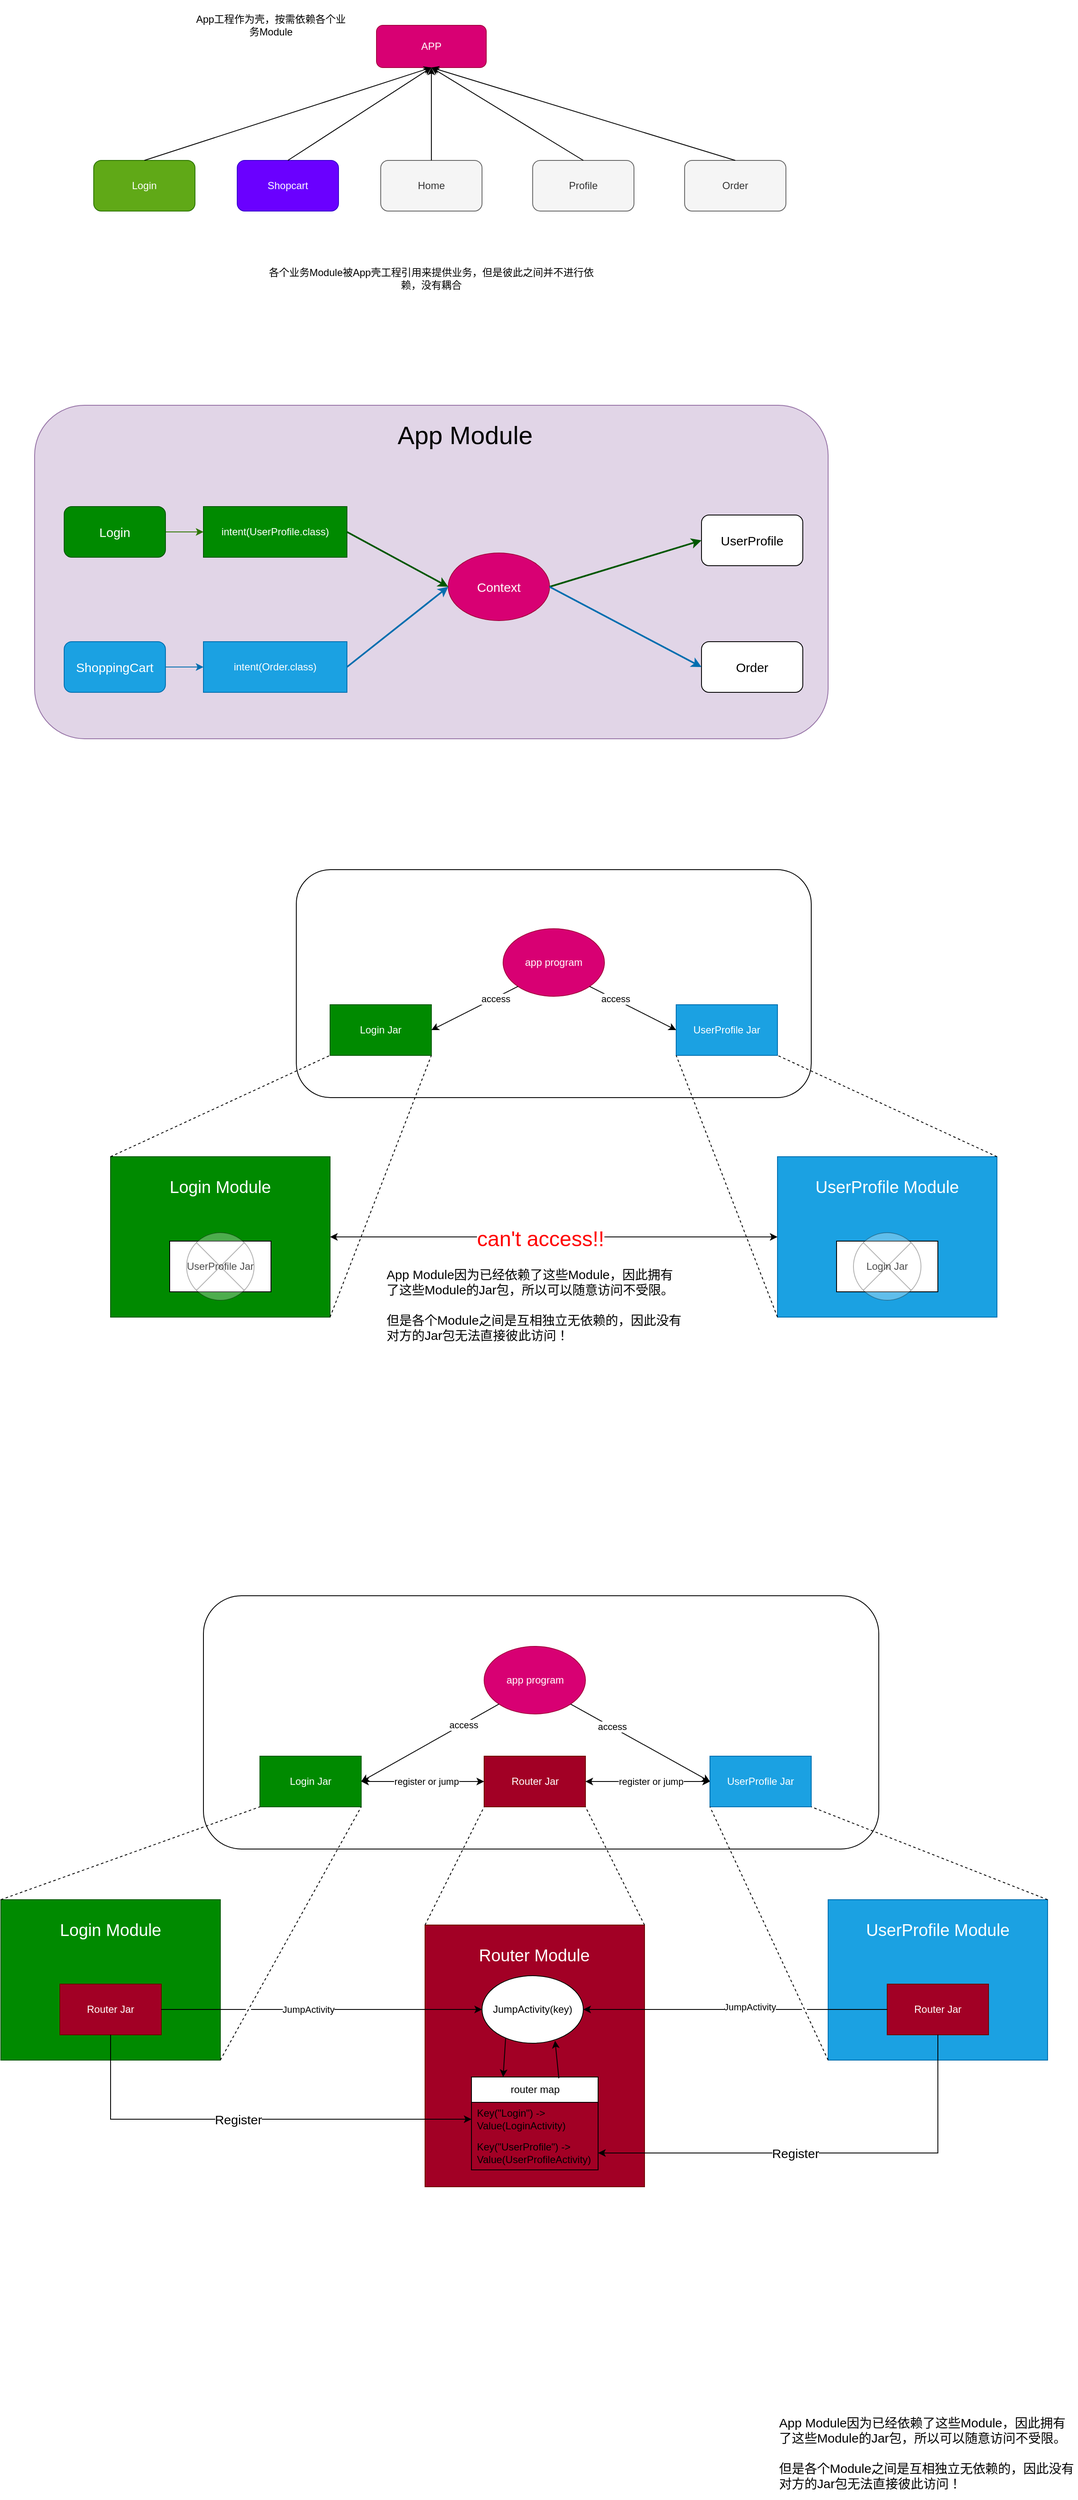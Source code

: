 <mxfile version="21.0.6" type="github">
  <diagram name="第 1 页" id="Vz_Ou_vIJKnbPctzGYPs">
    <mxGraphModel dx="1377" dy="835" grid="1" gridSize="10" guides="1" tooltips="1" connect="1" arrows="1" fold="1" page="1" pageScale="1" pageWidth="3300" pageHeight="4681" math="0" shadow="0">
      <root>
        <mxCell id="0" />
        <mxCell id="1" parent="0" />
        <mxCell id="d34w9SrFDDYaPFEFCoav-1" value="APP" style="rounded=1;whiteSpace=wrap;html=1;fillColor=#d80073;fontColor=#ffffff;strokeColor=#A50040;" vertex="1" parent="1">
          <mxGeometry x="585" y="70" width="130" height="50" as="geometry" />
        </mxCell>
        <mxCell id="d34w9SrFDDYaPFEFCoav-2" value="Login" style="rounded=1;whiteSpace=wrap;html=1;fillColor=#60a917;fontColor=#ffffff;strokeColor=#2D7600;" vertex="1" parent="1">
          <mxGeometry x="250" y="230" width="120" height="60" as="geometry" />
        </mxCell>
        <mxCell id="d34w9SrFDDYaPFEFCoav-3" value="Shopcart" style="rounded=1;whiteSpace=wrap;html=1;fillColor=#6a00ff;fontColor=#ffffff;strokeColor=#3700CC;" vertex="1" parent="1">
          <mxGeometry x="420" y="230" width="120" height="60" as="geometry" />
        </mxCell>
        <mxCell id="d34w9SrFDDYaPFEFCoav-4" value="Home" style="rounded=1;whiteSpace=wrap;html=1;fillColor=#f5f5f5;strokeColor=#666666;fontColor=#333333;" vertex="1" parent="1">
          <mxGeometry x="590" y="230" width="120" height="60" as="geometry" />
        </mxCell>
        <mxCell id="d34w9SrFDDYaPFEFCoav-5" value="Profile" style="rounded=1;whiteSpace=wrap;html=1;fillColor=#f5f5f5;strokeColor=#666666;fontColor=#333333;" vertex="1" parent="1">
          <mxGeometry x="770" y="230" width="120" height="60" as="geometry" />
        </mxCell>
        <mxCell id="d34w9SrFDDYaPFEFCoav-6" value="Order" style="rounded=1;whiteSpace=wrap;html=1;fillColor=#f5f5f5;strokeColor=#666666;fontColor=#333333;" vertex="1" parent="1">
          <mxGeometry x="950" y="230" width="120" height="60" as="geometry" />
        </mxCell>
        <mxCell id="d34w9SrFDDYaPFEFCoav-7" value="" style="endArrow=classic;html=1;rounded=0;entryX=0.5;entryY=1;entryDx=0;entryDy=0;exitX=0.5;exitY=0;exitDx=0;exitDy=0;" edge="1" parent="1" source="d34w9SrFDDYaPFEFCoav-2" target="d34w9SrFDDYaPFEFCoav-1">
          <mxGeometry width="50" height="50" relative="1" as="geometry">
            <mxPoint x="620" y="450" as="sourcePoint" />
            <mxPoint x="670" y="400" as="targetPoint" />
          </mxGeometry>
        </mxCell>
        <mxCell id="d34w9SrFDDYaPFEFCoav-8" value="" style="endArrow=classic;html=1;rounded=0;entryX=0.5;entryY=1;entryDx=0;entryDy=0;exitX=0.5;exitY=0;exitDx=0;exitDy=0;" edge="1" parent="1" source="d34w9SrFDDYaPFEFCoav-3" target="d34w9SrFDDYaPFEFCoav-1">
          <mxGeometry width="50" height="50" relative="1" as="geometry">
            <mxPoint x="620" y="450" as="sourcePoint" />
            <mxPoint x="670" y="400" as="targetPoint" />
          </mxGeometry>
        </mxCell>
        <mxCell id="d34w9SrFDDYaPFEFCoav-9" value="" style="endArrow=classic;html=1;rounded=0;entryX=0.5;entryY=1;entryDx=0;entryDy=0;exitX=0.5;exitY=0;exitDx=0;exitDy=0;" edge="1" parent="1" source="d34w9SrFDDYaPFEFCoav-4" target="d34w9SrFDDYaPFEFCoav-1">
          <mxGeometry width="50" height="50" relative="1" as="geometry">
            <mxPoint x="620" y="450" as="sourcePoint" />
            <mxPoint x="670" y="400" as="targetPoint" />
          </mxGeometry>
        </mxCell>
        <mxCell id="d34w9SrFDDYaPFEFCoav-10" value="" style="endArrow=classic;html=1;rounded=0;entryX=0.5;entryY=1;entryDx=0;entryDy=0;exitX=0.5;exitY=0;exitDx=0;exitDy=0;" edge="1" parent="1" source="d34w9SrFDDYaPFEFCoav-5" target="d34w9SrFDDYaPFEFCoav-1">
          <mxGeometry width="50" height="50" relative="1" as="geometry">
            <mxPoint x="620" y="450" as="sourcePoint" />
            <mxPoint x="670" y="400" as="targetPoint" />
          </mxGeometry>
        </mxCell>
        <mxCell id="d34w9SrFDDYaPFEFCoav-11" value="" style="endArrow=classic;html=1;rounded=0;entryX=0.5;entryY=1;entryDx=0;entryDy=0;exitX=0.5;exitY=0;exitDx=0;exitDy=0;" edge="1" parent="1" source="d34w9SrFDDYaPFEFCoav-6" target="d34w9SrFDDYaPFEFCoav-1">
          <mxGeometry width="50" height="50" relative="1" as="geometry">
            <mxPoint x="620" y="450" as="sourcePoint" />
            <mxPoint x="670" y="400" as="targetPoint" />
          </mxGeometry>
        </mxCell>
        <mxCell id="d34w9SrFDDYaPFEFCoav-12" value="App工程作为壳，按需依赖各个业务Module" style="text;html=1;strokeColor=none;fillColor=none;align=center;verticalAlign=middle;whiteSpace=wrap;rounded=0;" vertex="1" parent="1">
          <mxGeometry x="370" y="40" width="180" height="60" as="geometry" />
        </mxCell>
        <mxCell id="d34w9SrFDDYaPFEFCoav-13" value="各个业务Module被App壳工程引用来提供业务，但是彼此之间并不进行依赖，没有耦合" style="text;html=1;strokeColor=none;fillColor=none;align=center;verticalAlign=middle;whiteSpace=wrap;rounded=0;" vertex="1" parent="1">
          <mxGeometry x="445" y="330" width="410" height="80" as="geometry" />
        </mxCell>
        <mxCell id="d34w9SrFDDYaPFEFCoav-14" value="" style="rounded=1;whiteSpace=wrap;html=1;fillColor=#e1d5e7;strokeColor=#9673a6;" vertex="1" parent="1">
          <mxGeometry x="180" y="520" width="940" height="395" as="geometry" />
        </mxCell>
        <mxCell id="d34w9SrFDDYaPFEFCoav-25" style="edgeStyle=orthogonalEdgeStyle;rounded=0;orthogonalLoop=1;jettySize=auto;html=1;entryX=0;entryY=0.5;entryDx=0;entryDy=0;fillColor=#60a917;strokeColor=#2D7600;" edge="1" parent="1" source="d34w9SrFDDYaPFEFCoav-15" target="d34w9SrFDDYaPFEFCoav-23">
          <mxGeometry relative="1" as="geometry" />
        </mxCell>
        <mxCell id="d34w9SrFDDYaPFEFCoav-15" value="&lt;font style=&quot;font-size: 15px;&quot;&gt;Login&lt;/font&gt;" style="rounded=1;whiteSpace=wrap;html=1;fillColor=#008a00;strokeColor=#005700;fontColor=#ffffff;" vertex="1" parent="1">
          <mxGeometry x="215" y="640" width="120" height="60" as="geometry" />
        </mxCell>
        <mxCell id="d34w9SrFDDYaPFEFCoav-16" value="&lt;font style=&quot;font-size: 15px;&quot;&gt;UserProfile&lt;/font&gt;" style="rounded=1;whiteSpace=wrap;html=1;" vertex="1" parent="1">
          <mxGeometry x="970" y="650" width="120" height="60" as="geometry" />
        </mxCell>
        <mxCell id="d34w9SrFDDYaPFEFCoav-17" value="&lt;font style=&quot;font-size: 15px;&quot;&gt;Context&lt;/font&gt;" style="ellipse;whiteSpace=wrap;html=1;fillColor=#d80073;fontColor=#ffffff;strokeColor=#A50040;" vertex="1" parent="1">
          <mxGeometry x="670" y="695" width="120" height="80" as="geometry" />
        </mxCell>
        <mxCell id="d34w9SrFDDYaPFEFCoav-26" style="edgeStyle=orthogonalEdgeStyle;rounded=0;orthogonalLoop=1;jettySize=auto;html=1;entryX=0;entryY=0.5;entryDx=0;entryDy=0;fillColor=#1ba1e2;strokeColor=#006EAF;" edge="1" parent="1" source="d34w9SrFDDYaPFEFCoav-18" target="d34w9SrFDDYaPFEFCoav-24">
          <mxGeometry relative="1" as="geometry" />
        </mxCell>
        <mxCell id="d34w9SrFDDYaPFEFCoav-18" value="&lt;font style=&quot;font-size: 15px;&quot;&gt;ShoppingCart&lt;/font&gt;" style="rounded=1;whiteSpace=wrap;html=1;fillColor=#1ba1e2;fontColor=#ffffff;strokeColor=#006EAF;" vertex="1" parent="1">
          <mxGeometry x="215" y="800" width="120" height="60" as="geometry" />
        </mxCell>
        <mxCell id="d34w9SrFDDYaPFEFCoav-19" value="&lt;font style=&quot;font-size: 15px;&quot;&gt;Order&lt;/font&gt;" style="rounded=1;whiteSpace=wrap;html=1;" vertex="1" parent="1">
          <mxGeometry x="970" y="800" width="120" height="60" as="geometry" />
        </mxCell>
        <mxCell id="d34w9SrFDDYaPFEFCoav-20" value="&lt;font color=&quot;#000000&quot; style=&quot;font-size: 30px;&quot;&gt;App Module&lt;/font&gt;" style="text;html=1;strokeColor=none;fillColor=none;align=center;verticalAlign=middle;whiteSpace=wrap;rounded=0;" vertex="1" parent="1">
          <mxGeometry x="566.88" y="530" width="246.25" height="50" as="geometry" />
        </mxCell>
        <mxCell id="d34w9SrFDDYaPFEFCoav-23" value="intent(UserProfile.class)" style="rounded=0;whiteSpace=wrap;html=1;fillColor=#008a00;fontColor=#ffffff;strokeColor=#005700;" vertex="1" parent="1">
          <mxGeometry x="380" y="640" width="170" height="60" as="geometry" />
        </mxCell>
        <mxCell id="d34w9SrFDDYaPFEFCoav-24" value="intent(Order.class)" style="rounded=0;whiteSpace=wrap;html=1;fillColor=#1ba1e2;fontColor=#ffffff;strokeColor=#006EAF;" vertex="1" parent="1">
          <mxGeometry x="380" y="800" width="170" height="60" as="geometry" />
        </mxCell>
        <mxCell id="d34w9SrFDDYaPFEFCoav-27" value="" style="endArrow=classic;html=1;rounded=0;exitX=1;exitY=0.5;exitDx=0;exitDy=0;entryX=0;entryY=0.5;entryDx=0;entryDy=0;fillColor=#008a00;strokeColor=#005700;strokeWidth=2;" edge="1" parent="1" source="d34w9SrFDDYaPFEFCoav-23" target="d34w9SrFDDYaPFEFCoav-17">
          <mxGeometry width="50" height="50" relative="1" as="geometry">
            <mxPoint x="680" y="810" as="sourcePoint" />
            <mxPoint x="730" y="760" as="targetPoint" />
          </mxGeometry>
        </mxCell>
        <mxCell id="d34w9SrFDDYaPFEFCoav-28" value="" style="endArrow=classic;html=1;rounded=0;exitX=1;exitY=0.5;exitDx=0;exitDy=0;entryX=0;entryY=0.5;entryDx=0;entryDy=0;fillColor=#1ba1e2;strokeColor=#006EAF;strokeWidth=2;" edge="1" parent="1" source="d34w9SrFDDYaPFEFCoav-24" target="d34w9SrFDDYaPFEFCoav-17">
          <mxGeometry width="50" height="50" relative="1" as="geometry">
            <mxPoint x="680" y="810" as="sourcePoint" />
            <mxPoint x="730" y="760" as="targetPoint" />
          </mxGeometry>
        </mxCell>
        <mxCell id="d34w9SrFDDYaPFEFCoav-29" value="" style="endArrow=classic;html=1;rounded=0;entryX=0;entryY=0.5;entryDx=0;entryDy=0;exitX=1;exitY=0.5;exitDx=0;exitDy=0;fillColor=#008a00;strokeColor=#005700;strokeWidth=2;" edge="1" parent="1" source="d34w9SrFDDYaPFEFCoav-17" target="d34w9SrFDDYaPFEFCoav-16">
          <mxGeometry width="50" height="50" relative="1" as="geometry">
            <mxPoint x="680" y="810" as="sourcePoint" />
            <mxPoint x="730" y="760" as="targetPoint" />
          </mxGeometry>
        </mxCell>
        <mxCell id="d34w9SrFDDYaPFEFCoav-30" value="" style="endArrow=classic;html=1;rounded=0;entryX=0;entryY=0.5;entryDx=0;entryDy=0;exitX=1;exitY=0.5;exitDx=0;exitDy=0;fillColor=#1ba1e2;strokeColor=#006EAF;strokeWidth=2;" edge="1" parent="1" source="d34w9SrFDDYaPFEFCoav-17" target="d34w9SrFDDYaPFEFCoav-19">
          <mxGeometry width="50" height="50" relative="1" as="geometry">
            <mxPoint x="680" y="810" as="sourcePoint" />
            <mxPoint x="730" y="760" as="targetPoint" />
          </mxGeometry>
        </mxCell>
        <mxCell id="d34w9SrFDDYaPFEFCoav-31" value="" style="rounded=1;whiteSpace=wrap;html=1;" vertex="1" parent="1">
          <mxGeometry x="490" y="1070" width="610" height="270" as="geometry" />
        </mxCell>
        <mxCell id="d34w9SrFDDYaPFEFCoav-33" value="Login Jar" style="rounded=0;whiteSpace=wrap;html=1;fillColor=#008a00;fontColor=#ffffff;strokeColor=#005700;" vertex="1" parent="1">
          <mxGeometry x="530" y="1230" width="120" height="60" as="geometry" />
        </mxCell>
        <mxCell id="d34w9SrFDDYaPFEFCoav-34" value="&lt;font color=&quot;#ffffff&quot; style=&quot;font-size: 30px;&quot;&gt;App Module&lt;/font&gt;" style="text;html=1;strokeColor=none;fillColor=none;align=center;verticalAlign=middle;whiteSpace=wrap;rounded=0;" vertex="1" parent="1">
          <mxGeometry x="671.87" y="1080" width="246.25" height="50" as="geometry" />
        </mxCell>
        <mxCell id="d34w9SrFDDYaPFEFCoav-35" value="app program" style="ellipse;whiteSpace=wrap;html=1;fillColor=#d80073;strokeColor=#A50040;fontColor=#ffffff;" vertex="1" parent="1">
          <mxGeometry x="734.99" y="1140" width="120" height="80" as="geometry" />
        </mxCell>
        <mxCell id="d34w9SrFDDYaPFEFCoav-36" value="UserProfile Jar" style="rounded=0;whiteSpace=wrap;html=1;fillColor=#1ba1e2;fontColor=#ffffff;strokeColor=#006EAF;" vertex="1" parent="1">
          <mxGeometry x="940" y="1230" width="120" height="60" as="geometry" />
        </mxCell>
        <mxCell id="d34w9SrFDDYaPFEFCoav-37" value="" style="rounded=0;whiteSpace=wrap;html=1;fillColor=#008a00;fontColor=#ffffff;strokeColor=#005700;" vertex="1" parent="1">
          <mxGeometry x="270" y="1410" width="260" height="190" as="geometry" />
        </mxCell>
        <mxCell id="d34w9SrFDDYaPFEFCoav-39" value="" style="endArrow=classic;html=1;rounded=0;exitX=0;exitY=1;exitDx=0;exitDy=0;entryX=1;entryY=0.5;entryDx=0;entryDy=0;" edge="1" parent="1" source="d34w9SrFDDYaPFEFCoav-35" target="d34w9SrFDDYaPFEFCoav-33">
          <mxGeometry width="50" height="50" relative="1" as="geometry">
            <mxPoint x="680" y="1300" as="sourcePoint" />
            <mxPoint x="730" y="1250" as="targetPoint" />
          </mxGeometry>
        </mxCell>
        <mxCell id="d34w9SrFDDYaPFEFCoav-44" value="access" style="edgeLabel;html=1;align=center;verticalAlign=middle;resizable=0;points=[];" vertex="1" connectable="0" parent="d34w9SrFDDYaPFEFCoav-39">
          <mxGeometry x="-0.476" y="1" relative="1" as="geometry">
            <mxPoint as="offset" />
          </mxGeometry>
        </mxCell>
        <mxCell id="d34w9SrFDDYaPFEFCoav-40" value="" style="endArrow=classic;html=1;rounded=0;entryX=0;entryY=0.5;entryDx=0;entryDy=0;exitX=1;exitY=1;exitDx=0;exitDy=0;" edge="1" parent="1" source="d34w9SrFDDYaPFEFCoav-35" target="d34w9SrFDDYaPFEFCoav-36">
          <mxGeometry width="50" height="50" relative="1" as="geometry">
            <mxPoint x="680" y="1300" as="sourcePoint" />
            <mxPoint x="730" y="1250" as="targetPoint" />
          </mxGeometry>
        </mxCell>
        <mxCell id="d34w9SrFDDYaPFEFCoav-43" value="access" style="edgeLabel;html=1;align=center;verticalAlign=middle;resizable=0;points=[];" vertex="1" connectable="0" parent="d34w9SrFDDYaPFEFCoav-40">
          <mxGeometry x="-0.413" y="1" relative="1" as="geometry">
            <mxPoint as="offset" />
          </mxGeometry>
        </mxCell>
        <mxCell id="d34w9SrFDDYaPFEFCoav-47" value="&lt;font color=&quot;#ffffff&quot; style=&quot;font-size: 20px;&quot;&gt;Login Module&lt;/font&gt;" style="text;html=1;strokeColor=none;fillColor=none;align=center;verticalAlign=middle;whiteSpace=wrap;rounded=0;" vertex="1" parent="1">
          <mxGeometry x="276.88" y="1420" width="246.25" height="50" as="geometry" />
        </mxCell>
        <mxCell id="d34w9SrFDDYaPFEFCoav-49" value="UserProfile Jar" style="rounded=0;whiteSpace=wrap;html=1;" vertex="1" parent="1">
          <mxGeometry x="340.01" y="1510" width="120" height="60" as="geometry" />
        </mxCell>
        <mxCell id="d34w9SrFDDYaPFEFCoav-50" value="" style="rounded=0;whiteSpace=wrap;html=1;fillColor=#1ba1e2;fontColor=#ffffff;strokeColor=#006EAF;" vertex="1" parent="1">
          <mxGeometry x="1060" y="1410" width="260" height="190" as="geometry" />
        </mxCell>
        <mxCell id="d34w9SrFDDYaPFEFCoav-52" value="" style="endArrow=none;dashed=1;html=1;rounded=0;exitX=1;exitY=1;exitDx=0;exitDy=0;entryX=1;entryY=1;entryDx=0;entryDy=0;" edge="1" parent="1" source="d34w9SrFDDYaPFEFCoav-37" target="d34w9SrFDDYaPFEFCoav-33">
          <mxGeometry width="50" height="50" relative="1" as="geometry">
            <mxPoint x="680" y="1300" as="sourcePoint" />
            <mxPoint x="730" y="1250" as="targetPoint" />
          </mxGeometry>
        </mxCell>
        <mxCell id="d34w9SrFDDYaPFEFCoav-54" value="" style="endArrow=none;dashed=1;html=1;rounded=0;exitX=0;exitY=0;exitDx=0;exitDy=0;entryX=0;entryY=1;entryDx=0;entryDy=0;" edge="1" parent="1" source="d34w9SrFDDYaPFEFCoav-37" target="d34w9SrFDDYaPFEFCoav-33">
          <mxGeometry width="50" height="50" relative="1" as="geometry">
            <mxPoint x="680" y="1300" as="sourcePoint" />
            <mxPoint x="730" y="1250" as="targetPoint" />
          </mxGeometry>
        </mxCell>
        <mxCell id="d34w9SrFDDYaPFEFCoav-55" value="" style="endArrow=none;dashed=1;html=1;rounded=0;exitX=0;exitY=1;exitDx=0;exitDy=0;entryX=0;entryY=1;entryDx=0;entryDy=0;" edge="1" parent="1" source="d34w9SrFDDYaPFEFCoav-50" target="d34w9SrFDDYaPFEFCoav-36">
          <mxGeometry width="50" height="50" relative="1" as="geometry">
            <mxPoint x="680" y="1300" as="sourcePoint" />
            <mxPoint x="730" y="1250" as="targetPoint" />
          </mxGeometry>
        </mxCell>
        <mxCell id="d34w9SrFDDYaPFEFCoav-56" value="" style="endArrow=none;dashed=1;html=1;rounded=0;exitX=1;exitY=0;exitDx=0;exitDy=0;entryX=1;entryY=1;entryDx=0;entryDy=0;" edge="1" parent="1" source="d34w9SrFDDYaPFEFCoav-50" target="d34w9SrFDDYaPFEFCoav-36">
          <mxGeometry width="50" height="50" relative="1" as="geometry">
            <mxPoint x="680" y="1300" as="sourcePoint" />
            <mxPoint x="730" y="1250" as="targetPoint" />
          </mxGeometry>
        </mxCell>
        <mxCell id="d34w9SrFDDYaPFEFCoav-57" value="&lt;font color=&quot;#ffffff&quot; style=&quot;font-size: 20px;&quot;&gt;UserProfile Module&lt;/font&gt;" style="text;html=1;strokeColor=none;fillColor=none;align=center;verticalAlign=middle;whiteSpace=wrap;rounded=0;" vertex="1" parent="1">
          <mxGeometry x="1066.87" y="1420" width="246.25" height="50" as="geometry" />
        </mxCell>
        <mxCell id="d34w9SrFDDYaPFEFCoav-58" value="Login Jar" style="rounded=0;whiteSpace=wrap;html=1;" vertex="1" parent="1">
          <mxGeometry x="1129.99" y="1510" width="120" height="60" as="geometry" />
        </mxCell>
        <mxCell id="d34w9SrFDDYaPFEFCoav-62" value="" style="shape=sumEllipse;perimeter=ellipsePerimeter;whiteSpace=wrap;html=1;backgroundOutline=1;overflow=visible;noLabel=0;connectable=1;allowArrows=1;resizable=1;opacity=30;" vertex="1" parent="1">
          <mxGeometry x="360" y="1500" width="80" height="80" as="geometry" />
        </mxCell>
        <mxCell id="d34w9SrFDDYaPFEFCoav-63" value="" style="shape=sumEllipse;perimeter=ellipsePerimeter;whiteSpace=wrap;html=1;backgroundOutline=1;overflow=visible;noLabel=0;connectable=1;allowArrows=1;resizable=1;opacity=30;" vertex="1" parent="1">
          <mxGeometry x="1149.99" y="1500" width="80" height="80" as="geometry" />
        </mxCell>
        <mxCell id="d34w9SrFDDYaPFEFCoav-64" value="" style="endArrow=classic;startArrow=classic;html=1;rounded=0;exitX=1;exitY=0.5;exitDx=0;exitDy=0;entryX=0;entryY=0.5;entryDx=0;entryDy=0;" edge="1" parent="1" source="d34w9SrFDDYaPFEFCoav-37" target="d34w9SrFDDYaPFEFCoav-50">
          <mxGeometry width="50" height="50" relative="1" as="geometry">
            <mxPoint x="700" y="1310" as="sourcePoint" />
            <mxPoint x="750" y="1260" as="targetPoint" />
          </mxGeometry>
        </mxCell>
        <mxCell id="d34w9SrFDDYaPFEFCoav-65" value="&lt;font color=&quot;#ff0000&quot; style=&quot;font-size: 25px;&quot;&gt;can&#39;t access!!&lt;/font&gt;" style="edgeLabel;html=1;align=center;verticalAlign=middle;resizable=0;points=[];" vertex="1" connectable="0" parent="d34w9SrFDDYaPFEFCoav-64">
          <mxGeometry x="-0.06" relative="1" as="geometry">
            <mxPoint y="1" as="offset" />
          </mxGeometry>
        </mxCell>
        <mxCell id="d34w9SrFDDYaPFEFCoav-67" value="&lt;font style=&quot;font-size: 15px;&quot;&gt;App Module因为已经依赖了这些Module，因此拥有了这些Module的Jar包，所以可以随意访问不受限。&lt;br&gt;&lt;br&gt;但是各个Module之间是互相独立无依赖的，因此没有对方的Jar包无法直接彼此访问！&lt;/font&gt;" style="text;html=1;strokeColor=none;fillColor=none;align=left;verticalAlign=middle;whiteSpace=wrap;rounded=0;" vertex="1" parent="1">
          <mxGeometry x="595" y="1530" width="355" height="110" as="geometry" />
        </mxCell>
        <mxCell id="d34w9SrFDDYaPFEFCoav-92" value="" style="rounded=1;whiteSpace=wrap;html=1;" vertex="1" parent="1">
          <mxGeometry x="380" y="1930" width="800" height="300" as="geometry" />
        </mxCell>
        <mxCell id="d34w9SrFDDYaPFEFCoav-93" value="Login Jar" style="rounded=0;whiteSpace=wrap;html=1;fillColor=#008a00;fontColor=#ffffff;strokeColor=#005700;" vertex="1" parent="1">
          <mxGeometry x="446.88" y="2120" width="120" height="60" as="geometry" />
        </mxCell>
        <mxCell id="d34w9SrFDDYaPFEFCoav-94" value="&lt;font color=&quot;#ffffff&quot; style=&quot;font-size: 30px;&quot;&gt;App Module&lt;/font&gt;" style="text;html=1;strokeColor=none;fillColor=none;align=center;verticalAlign=middle;whiteSpace=wrap;rounded=0;" vertex="1" parent="1">
          <mxGeometry x="649.36" y="1940" width="246.25" height="50" as="geometry" />
        </mxCell>
        <mxCell id="d34w9SrFDDYaPFEFCoav-95" value="app program" style="ellipse;whiteSpace=wrap;html=1;fillColor=#d80073;strokeColor=#A50040;fontColor=#ffffff;" vertex="1" parent="1">
          <mxGeometry x="712.5" y="1990" width="120" height="80" as="geometry" />
        </mxCell>
        <mxCell id="d34w9SrFDDYaPFEFCoav-96" value="UserProfile Jar" style="rounded=0;whiteSpace=wrap;html=1;fillColor=#1ba1e2;fontColor=#ffffff;strokeColor=#006EAF;" vertex="1" parent="1">
          <mxGeometry x="980" y="2120" width="120" height="60" as="geometry" />
        </mxCell>
        <mxCell id="d34w9SrFDDYaPFEFCoav-97" value="" style="rounded=0;whiteSpace=wrap;html=1;fillColor=#008a00;fontColor=#ffffff;strokeColor=#005700;" vertex="1" parent="1">
          <mxGeometry x="140" y="2290" width="260" height="190" as="geometry" />
        </mxCell>
        <mxCell id="d34w9SrFDDYaPFEFCoav-98" value="" style="endArrow=classic;html=1;rounded=0;exitX=0;exitY=1;exitDx=0;exitDy=0;entryX=1;entryY=0.5;entryDx=0;entryDy=0;" edge="1" parent="1" source="d34w9SrFDDYaPFEFCoav-95" target="d34w9SrFDDYaPFEFCoav-93">
          <mxGeometry width="50" height="50" relative="1" as="geometry">
            <mxPoint x="657.5" y="2190" as="sourcePoint" />
            <mxPoint x="707.5" y="2140" as="targetPoint" />
          </mxGeometry>
        </mxCell>
        <mxCell id="d34w9SrFDDYaPFEFCoav-99" value="access" style="edgeLabel;html=1;align=center;verticalAlign=middle;resizable=0;points=[];" vertex="1" connectable="0" parent="d34w9SrFDDYaPFEFCoav-98">
          <mxGeometry x="-0.476" y="1" relative="1" as="geometry">
            <mxPoint as="offset" />
          </mxGeometry>
        </mxCell>
        <mxCell id="d34w9SrFDDYaPFEFCoav-100" value="" style="endArrow=classic;html=1;rounded=0;entryX=0;entryY=0.5;entryDx=0;entryDy=0;exitX=1;exitY=1;exitDx=0;exitDy=0;" edge="1" parent="1" source="d34w9SrFDDYaPFEFCoav-95" target="d34w9SrFDDYaPFEFCoav-96">
          <mxGeometry width="50" height="50" relative="1" as="geometry">
            <mxPoint x="657.5" y="2190" as="sourcePoint" />
            <mxPoint x="707.5" y="2140" as="targetPoint" />
          </mxGeometry>
        </mxCell>
        <mxCell id="d34w9SrFDDYaPFEFCoav-101" value="access" style="edgeLabel;html=1;align=center;verticalAlign=middle;resizable=0;points=[];" vertex="1" connectable="0" parent="d34w9SrFDDYaPFEFCoav-100">
          <mxGeometry x="-0.413" y="1" relative="1" as="geometry">
            <mxPoint as="offset" />
          </mxGeometry>
        </mxCell>
        <mxCell id="d34w9SrFDDYaPFEFCoav-102" value="&lt;font color=&quot;#ffffff&quot; style=&quot;font-size: 20px;&quot;&gt;Login Module&lt;/font&gt;" style="text;html=1;strokeColor=none;fillColor=none;align=center;verticalAlign=middle;whiteSpace=wrap;rounded=0;" vertex="1" parent="1">
          <mxGeometry x="146.88" y="2300" width="246.25" height="50" as="geometry" />
        </mxCell>
        <mxCell id="d34w9SrFDDYaPFEFCoav-103" value="Router Jar" style="rounded=0;whiteSpace=wrap;html=1;fillColor=#a20025;fontColor=#ffffff;strokeColor=#6F0000;" vertex="1" parent="1">
          <mxGeometry x="210.01" y="2390" width="120" height="60" as="geometry" />
        </mxCell>
        <mxCell id="d34w9SrFDDYaPFEFCoav-104" value="" style="rounded=0;whiteSpace=wrap;html=1;fillColor=#1ba1e2;fontColor=#ffffff;strokeColor=#006EAF;" vertex="1" parent="1">
          <mxGeometry x="1120" y="2290" width="260" height="190" as="geometry" />
        </mxCell>
        <mxCell id="d34w9SrFDDYaPFEFCoav-105" value="" style="endArrow=none;dashed=1;html=1;rounded=0;exitX=1;exitY=1;exitDx=0;exitDy=0;entryX=1;entryY=1;entryDx=0;entryDy=0;" edge="1" parent="1" source="d34w9SrFDDYaPFEFCoav-97" target="d34w9SrFDDYaPFEFCoav-93">
          <mxGeometry width="50" height="50" relative="1" as="geometry">
            <mxPoint x="657.5" y="2200" as="sourcePoint" />
            <mxPoint x="707.5" y="2150" as="targetPoint" />
          </mxGeometry>
        </mxCell>
        <mxCell id="d34w9SrFDDYaPFEFCoav-106" value="" style="endArrow=none;dashed=1;html=1;rounded=0;exitX=0;exitY=0;exitDx=0;exitDy=0;entryX=0;entryY=1;entryDx=0;entryDy=0;" edge="1" parent="1" source="d34w9SrFDDYaPFEFCoav-97" target="d34w9SrFDDYaPFEFCoav-93">
          <mxGeometry width="50" height="50" relative="1" as="geometry">
            <mxPoint x="657.5" y="2200" as="sourcePoint" />
            <mxPoint x="707.5" y="2150" as="targetPoint" />
          </mxGeometry>
        </mxCell>
        <mxCell id="d34w9SrFDDYaPFEFCoav-107" value="" style="endArrow=none;dashed=1;html=1;rounded=0;exitX=0;exitY=1;exitDx=0;exitDy=0;entryX=0;entryY=1;entryDx=0;entryDy=0;" edge="1" parent="1" source="d34w9SrFDDYaPFEFCoav-104" target="d34w9SrFDDYaPFEFCoav-96">
          <mxGeometry width="50" height="50" relative="1" as="geometry">
            <mxPoint x="657.5" y="2200" as="sourcePoint" />
            <mxPoint x="707.5" y="2150" as="targetPoint" />
          </mxGeometry>
        </mxCell>
        <mxCell id="d34w9SrFDDYaPFEFCoav-108" value="" style="endArrow=none;dashed=1;html=1;rounded=0;exitX=1;exitY=0;exitDx=0;exitDy=0;entryX=1;entryY=1;entryDx=0;entryDy=0;" edge="1" parent="1" source="d34w9SrFDDYaPFEFCoav-104" target="d34w9SrFDDYaPFEFCoav-96">
          <mxGeometry width="50" height="50" relative="1" as="geometry">
            <mxPoint x="657.5" y="2200" as="sourcePoint" />
            <mxPoint x="707.5" y="2150" as="targetPoint" />
          </mxGeometry>
        </mxCell>
        <mxCell id="d34w9SrFDDYaPFEFCoav-109" value="&lt;font color=&quot;#ffffff&quot; style=&quot;font-size: 20px;&quot;&gt;UserProfile Module&lt;/font&gt;" style="text;html=1;strokeColor=none;fillColor=none;align=center;verticalAlign=middle;whiteSpace=wrap;rounded=0;" vertex="1" parent="1">
          <mxGeometry x="1126.87" y="2300" width="246.25" height="50" as="geometry" />
        </mxCell>
        <mxCell id="d34w9SrFDDYaPFEFCoav-110" value="Router Jar" style="rounded=0;whiteSpace=wrap;html=1;fillColor=#a20025;fontColor=#ffffff;strokeColor=#6F0000;" vertex="1" parent="1">
          <mxGeometry x="1189.99" y="2390" width="120" height="60" as="geometry" />
        </mxCell>
        <mxCell id="d34w9SrFDDYaPFEFCoav-115" value="&lt;font style=&quot;font-size: 15px;&quot;&gt;App Module因为已经依赖了这些Module，因此拥有了这些Module的Jar包，所以可以随意访问不受限。&lt;br&gt;&lt;br&gt;但是各个Module之间是互相独立无依赖的，因此没有对方的Jar包无法直接彼此访问！&lt;/font&gt;" style="text;html=1;strokeColor=none;fillColor=none;align=left;verticalAlign=middle;whiteSpace=wrap;rounded=0;" vertex="1" parent="1">
          <mxGeometry x="1060" y="2890" width="355" height="110" as="geometry" />
        </mxCell>
        <mxCell id="d34w9SrFDDYaPFEFCoav-116" value="Router Jar" style="rounded=0;whiteSpace=wrap;html=1;fillColor=#a20025;fontColor=#ffffff;strokeColor=#6F0000;" vertex="1" parent="1">
          <mxGeometry x="712.5" y="2120" width="120" height="60" as="geometry" />
        </mxCell>
        <mxCell id="d34w9SrFDDYaPFEFCoav-117" value="" style="rounded=0;whiteSpace=wrap;html=1;fillColor=#a20025;fontColor=#ffffff;strokeColor=#6F0000;" vertex="1" parent="1">
          <mxGeometry x="642.5" y="2320" width="260" height="310" as="geometry" />
        </mxCell>
        <mxCell id="d34w9SrFDDYaPFEFCoav-118" value="&lt;font color=&quot;#ffffff&quot; style=&quot;font-size: 20px;&quot;&gt;Router Module&lt;/font&gt;" style="text;html=1;strokeColor=none;fillColor=none;align=center;verticalAlign=middle;whiteSpace=wrap;rounded=0;" vertex="1" parent="1">
          <mxGeometry x="649.36" y="2330" width="246.25" height="50" as="geometry" />
        </mxCell>
        <mxCell id="d34w9SrFDDYaPFEFCoav-119" value="router map" style="swimlane;fontStyle=0;childLayout=stackLayout;horizontal=1;startSize=30;horizontalStack=0;resizeParent=1;resizeParentMax=0;resizeLast=0;collapsible=1;marginBottom=0;whiteSpace=wrap;html=1;" vertex="1" parent="1">
          <mxGeometry x="697.5" y="2500" width="150" height="110" as="geometry" />
        </mxCell>
        <mxCell id="d34w9SrFDDYaPFEFCoav-120" value="Key(&quot;Login&quot;) -&amp;gt; Value(LoginActivity)" style="text;strokeColor=none;fillColor=none;align=left;verticalAlign=middle;spacingLeft=4;spacingRight=4;overflow=hidden;points=[[0,0.5],[1,0.5]];portConstraint=eastwest;rotatable=0;whiteSpace=wrap;html=1;" vertex="1" parent="d34w9SrFDDYaPFEFCoav-119">
          <mxGeometry y="30" width="150" height="40" as="geometry" />
        </mxCell>
        <mxCell id="d34w9SrFDDYaPFEFCoav-122" value="Key(&quot;UserProfile&quot;) -&amp;gt; Value(UserProfileActivity)" style="text;strokeColor=none;fillColor=none;align=left;verticalAlign=middle;spacingLeft=4;spacingRight=4;overflow=hidden;points=[[0,0.5],[1,0.5]];portConstraint=eastwest;rotatable=0;whiteSpace=wrap;html=1;" vertex="1" parent="d34w9SrFDDYaPFEFCoav-119">
          <mxGeometry y="70" width="150" height="40" as="geometry" />
        </mxCell>
        <mxCell id="d34w9SrFDDYaPFEFCoav-124" value="" style="endArrow=none;dashed=1;html=1;rounded=0;entryX=0;entryY=1;entryDx=0;entryDy=0;exitX=0;exitY=0;exitDx=0;exitDy=0;" edge="1" parent="1" source="d34w9SrFDDYaPFEFCoav-117" target="d34w9SrFDDYaPFEFCoav-116">
          <mxGeometry width="50" height="50" relative="1" as="geometry">
            <mxPoint x="730" y="2230" as="sourcePoint" />
            <mxPoint x="780" y="2180" as="targetPoint" />
          </mxGeometry>
        </mxCell>
        <mxCell id="d34w9SrFDDYaPFEFCoav-125" value="" style="endArrow=none;dashed=1;html=1;rounded=0;entryX=1;entryY=1;entryDx=0;entryDy=0;exitX=1;exitY=0;exitDx=0;exitDy=0;" edge="1" parent="1" source="d34w9SrFDDYaPFEFCoav-117" target="d34w9SrFDDYaPFEFCoav-116">
          <mxGeometry width="50" height="50" relative="1" as="geometry">
            <mxPoint x="730" y="2230" as="sourcePoint" />
            <mxPoint x="780" y="2180" as="targetPoint" />
          </mxGeometry>
        </mxCell>
        <mxCell id="d34w9SrFDDYaPFEFCoav-126" value="JumpActivity(key)" style="ellipse;whiteSpace=wrap;html=1;" vertex="1" parent="1">
          <mxGeometry x="710" y="2380" width="120" height="80" as="geometry" />
        </mxCell>
        <mxCell id="d34w9SrFDDYaPFEFCoav-130" style="edgeStyle=orthogonalEdgeStyle;rounded=0;orthogonalLoop=1;jettySize=auto;html=1;exitX=0.5;exitY=1;exitDx=0;exitDy=0;entryX=0;entryY=0.5;entryDx=0;entryDy=0;metaEdit=0;" edge="1" parent="1" source="d34w9SrFDDYaPFEFCoav-103" target="d34w9SrFDDYaPFEFCoav-120">
          <mxGeometry relative="1" as="geometry" />
        </mxCell>
        <mxCell id="d34w9SrFDDYaPFEFCoav-132" value="&lt;font style=&quot;font-size: 15px;&quot;&gt;Register&lt;/font&gt;" style="edgeLabel;html=1;align=center;verticalAlign=middle;resizable=0;points=[];" vertex="1" connectable="0" parent="d34w9SrFDDYaPFEFCoav-130">
          <mxGeometry x="-0.264" y="-2" relative="1" as="geometry">
            <mxPoint x="57" y="-2" as="offset" />
          </mxGeometry>
        </mxCell>
        <mxCell id="d34w9SrFDDYaPFEFCoav-131" style="edgeStyle=orthogonalEdgeStyle;rounded=0;orthogonalLoop=1;jettySize=auto;html=1;entryX=1;entryY=0.5;entryDx=0;entryDy=0;" edge="1" parent="1" source="d34w9SrFDDYaPFEFCoav-110" target="d34w9SrFDDYaPFEFCoav-122">
          <mxGeometry relative="1" as="geometry" />
        </mxCell>
        <mxCell id="d34w9SrFDDYaPFEFCoav-133" value="&lt;font style=&quot;font-size: 15px;&quot;&gt;Register&lt;/font&gt;" style="edgeLabel;html=1;align=center;verticalAlign=middle;resizable=0;points=[];" vertex="1" connectable="0" parent="d34w9SrFDDYaPFEFCoav-131">
          <mxGeometry x="0.093" y="2" relative="1" as="geometry">
            <mxPoint x="-13" y="-2" as="offset" />
          </mxGeometry>
        </mxCell>
        <mxCell id="d34w9SrFDDYaPFEFCoav-136" value="" style="endArrow=classic;startArrow=classic;html=1;rounded=0;exitX=1;exitY=0.5;exitDx=0;exitDy=0;entryX=0;entryY=0.5;entryDx=0;entryDy=0;" edge="1" parent="1" source="d34w9SrFDDYaPFEFCoav-93" target="d34w9SrFDDYaPFEFCoav-116">
          <mxGeometry width="50" height="50" relative="1" as="geometry">
            <mxPoint x="730" y="2230" as="sourcePoint" />
            <mxPoint x="780" y="2180" as="targetPoint" />
          </mxGeometry>
        </mxCell>
        <mxCell id="d34w9SrFDDYaPFEFCoav-138" value="register or jump" style="edgeLabel;html=1;align=center;verticalAlign=middle;resizable=0;points=[];" vertex="1" connectable="0" parent="d34w9SrFDDYaPFEFCoav-136">
          <mxGeometry x="-0.377" y="-1" relative="1" as="geometry">
            <mxPoint x="31" y="-1" as="offset" />
          </mxGeometry>
        </mxCell>
        <mxCell id="d34w9SrFDDYaPFEFCoav-137" value="" style="endArrow=classic;startArrow=classic;html=1;rounded=0;entryX=0;entryY=0.5;entryDx=0;entryDy=0;exitX=1;exitY=0.5;exitDx=0;exitDy=0;" edge="1" parent="1" source="d34w9SrFDDYaPFEFCoav-116" target="d34w9SrFDDYaPFEFCoav-96">
          <mxGeometry width="50" height="50" relative="1" as="geometry">
            <mxPoint x="730" y="2230" as="sourcePoint" />
            <mxPoint x="780" y="2180" as="targetPoint" />
          </mxGeometry>
        </mxCell>
        <mxCell id="d34w9SrFDDYaPFEFCoav-139" value="register or jump" style="edgeLabel;html=1;align=center;verticalAlign=middle;resizable=0;points=[];" vertex="1" connectable="0" parent="1">
          <mxGeometry x="910.0" y="2150" as="geometry" />
        </mxCell>
        <mxCell id="d34w9SrFDDYaPFEFCoav-140" style="edgeStyle=orthogonalEdgeStyle;rounded=0;orthogonalLoop=1;jettySize=auto;html=1;entryX=0;entryY=0.5;entryDx=0;entryDy=0;jumpStyle=gap;" edge="1" parent="1" source="d34w9SrFDDYaPFEFCoav-103" target="d34w9SrFDDYaPFEFCoav-126">
          <mxGeometry relative="1" as="geometry" />
        </mxCell>
        <mxCell id="d34w9SrFDDYaPFEFCoav-142" value="JumpActivity" style="edgeLabel;html=1;align=center;verticalAlign=middle;resizable=0;points=[];" vertex="1" connectable="0" parent="d34w9SrFDDYaPFEFCoav-140">
          <mxGeometry x="-0.084" relative="1" as="geometry">
            <mxPoint as="offset" />
          </mxGeometry>
        </mxCell>
        <mxCell id="d34w9SrFDDYaPFEFCoav-141" style="edgeStyle=orthogonalEdgeStyle;rounded=0;orthogonalLoop=1;jettySize=auto;html=1;entryX=1;entryY=0.5;entryDx=0;entryDy=0;jumpStyle=gap;" edge="1" parent="1" source="d34w9SrFDDYaPFEFCoav-110" target="d34w9SrFDDYaPFEFCoav-126">
          <mxGeometry relative="1" as="geometry" />
        </mxCell>
        <mxCell id="d34w9SrFDDYaPFEFCoav-143" value="JumpActivity" style="edgeLabel;html=1;align=center;verticalAlign=middle;resizable=0;points=[];" vertex="1" connectable="0" parent="d34w9SrFDDYaPFEFCoav-141">
          <mxGeometry x="-0.095" y="-3" relative="1" as="geometry">
            <mxPoint as="offset" />
          </mxGeometry>
        </mxCell>
        <mxCell id="d34w9SrFDDYaPFEFCoav-144" value="" style="endArrow=classic;html=1;rounded=0;entryX=0.25;entryY=0;entryDx=0;entryDy=0;exitX=0.233;exitY=0.925;exitDx=0;exitDy=0;exitPerimeter=0;" edge="1" parent="1" source="d34w9SrFDDYaPFEFCoav-126" target="d34w9SrFDDYaPFEFCoav-119">
          <mxGeometry width="50" height="50" relative="1" as="geometry">
            <mxPoint x="735" y="2460" as="sourcePoint" />
            <mxPoint x="780" y="2360" as="targetPoint" />
          </mxGeometry>
        </mxCell>
        <mxCell id="d34w9SrFDDYaPFEFCoav-145" value="" style="endArrow=classic;html=1;rounded=0;entryX=0.721;entryY=0.963;entryDx=0;entryDy=0;entryPerimeter=0;exitX=0.69;exitY=0.014;exitDx=0;exitDy=0;exitPerimeter=0;" edge="1" parent="1" source="d34w9SrFDDYaPFEFCoav-119" target="d34w9SrFDDYaPFEFCoav-126">
          <mxGeometry width="50" height="50" relative="1" as="geometry">
            <mxPoint x="730" y="2410" as="sourcePoint" />
            <mxPoint x="780" y="2360" as="targetPoint" />
          </mxGeometry>
        </mxCell>
      </root>
    </mxGraphModel>
  </diagram>
</mxfile>
